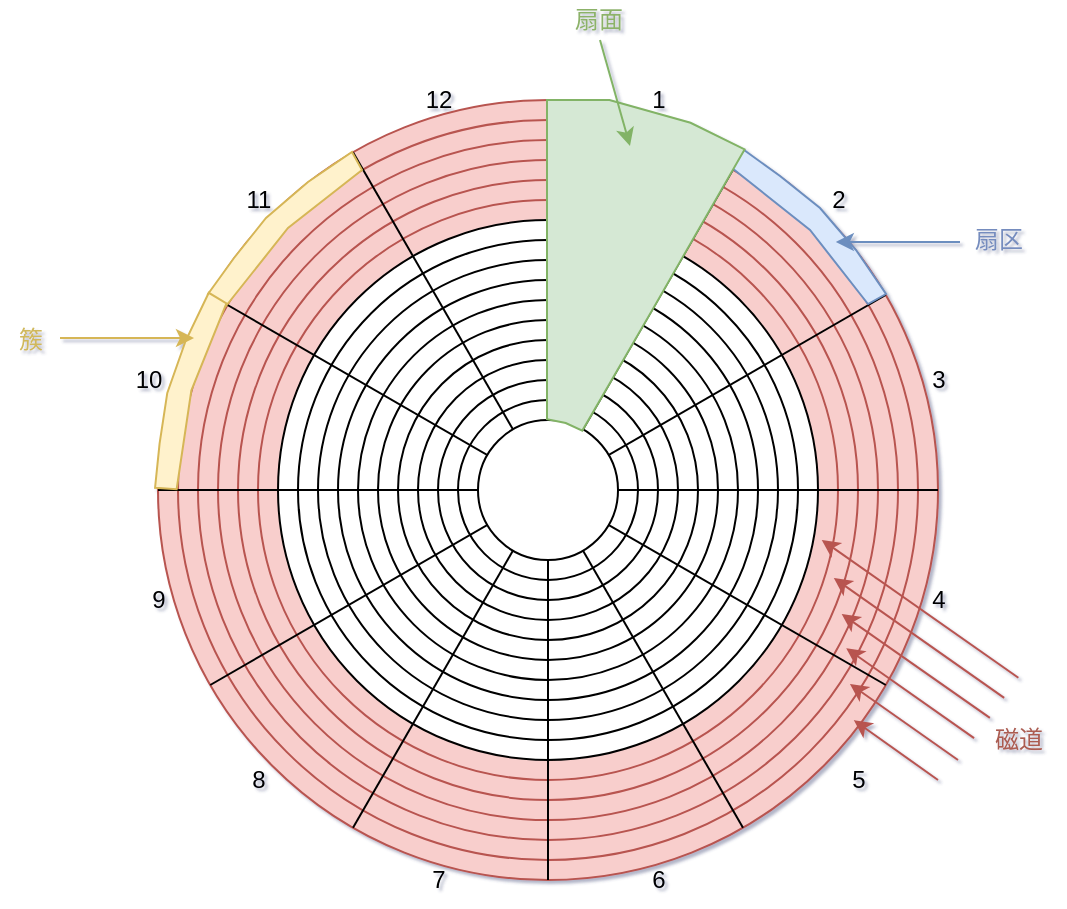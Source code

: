 <mxfile version="14.1.5" type="device"><diagram id="cWdH-CPlF4tabiU3wXKO" name="第 1 页"><mxGraphModel dx="734" dy="559" grid="1" gridSize="10" guides="1" tooltips="1" connect="1" arrows="1" fold="1" page="1" pageScale="1" pageWidth="827" pageHeight="1169" math="0" shadow="1"><root><mxCell id="0"/><mxCell id="1" parent="0"/><mxCell id="wjE3nMWLiRZOUnfZJ5Qt-18" value="" style="ellipse;whiteSpace=wrap;html=1;aspect=fixed;fillColor=#f8cecc;strokeColor=#b85450;" vertex="1" parent="1"><mxGeometry x="219" y="390" width="390" height="390" as="geometry"/></mxCell><mxCell id="wjE3nMWLiRZOUnfZJ5Qt-17" value="" style="ellipse;whiteSpace=wrap;html=1;aspect=fixed;fillColor=#f8cecc;strokeColor=#b85450;" vertex="1" parent="1"><mxGeometry x="229" y="400" width="370" height="370" as="geometry"/></mxCell><mxCell id="wjE3nMWLiRZOUnfZJ5Qt-16" value="" style="ellipse;whiteSpace=wrap;html=1;aspect=fixed;fillColor=#f8cecc;strokeColor=#b85450;" vertex="1" parent="1"><mxGeometry x="239" y="410" width="350" height="350" as="geometry"/></mxCell><mxCell id="wjE3nMWLiRZOUnfZJ5Qt-15" value="" style="ellipse;whiteSpace=wrap;html=1;aspect=fixed;fillColor=#f8cecc;strokeColor=#b85450;" vertex="1" parent="1"><mxGeometry x="249" y="420" width="330" height="330" as="geometry"/></mxCell><mxCell id="wjE3nMWLiRZOUnfZJ5Qt-14" value="" style="ellipse;whiteSpace=wrap;html=1;aspect=fixed;fillColor=#f8cecc;strokeColor=#b85450;" vertex="1" parent="1"><mxGeometry x="259" y="430" width="310" height="310" as="geometry"/></mxCell><mxCell id="wjE3nMWLiRZOUnfZJ5Qt-13" value="" style="ellipse;whiteSpace=wrap;html=1;aspect=fixed;fillColor=#f8cecc;strokeColor=#b85450;" vertex="1" parent="1"><mxGeometry x="269" y="440" width="290" height="290" as="geometry"/></mxCell><mxCell id="wjE3nMWLiRZOUnfZJ5Qt-12" value="" style="ellipse;whiteSpace=wrap;html=1;aspect=fixed;" vertex="1" parent="1"><mxGeometry x="279" y="450" width="270" height="270" as="geometry"/></mxCell><mxCell id="wjE3nMWLiRZOUnfZJ5Qt-11" value="" style="ellipse;whiteSpace=wrap;html=1;aspect=fixed;" vertex="1" parent="1"><mxGeometry x="289" y="460" width="250" height="250" as="geometry"/></mxCell><mxCell id="wjE3nMWLiRZOUnfZJ5Qt-10" value="" style="ellipse;whiteSpace=wrap;html=1;aspect=fixed;" vertex="1" parent="1"><mxGeometry x="299" y="470" width="230" height="230" as="geometry"/></mxCell><mxCell id="wjE3nMWLiRZOUnfZJ5Qt-9" value="" style="ellipse;whiteSpace=wrap;html=1;aspect=fixed;" vertex="1" parent="1"><mxGeometry x="309" y="480" width="210" height="210" as="geometry"/></mxCell><mxCell id="wjE3nMWLiRZOUnfZJ5Qt-8" value="" style="ellipse;whiteSpace=wrap;html=1;aspect=fixed;" vertex="1" parent="1"><mxGeometry x="319" y="490" width="190" height="190" as="geometry"/></mxCell><mxCell id="wjE3nMWLiRZOUnfZJ5Qt-7" value="" style="ellipse;whiteSpace=wrap;html=1;aspect=fixed;" vertex="1" parent="1"><mxGeometry x="329" y="500" width="170" height="170" as="geometry"/></mxCell><mxCell id="wjE3nMWLiRZOUnfZJ5Qt-6" value="" style="ellipse;whiteSpace=wrap;html=1;aspect=fixed;" vertex="1" parent="1"><mxGeometry x="339" y="510" width="150" height="150" as="geometry"/></mxCell><mxCell id="wjE3nMWLiRZOUnfZJ5Qt-5" value="" style="ellipse;whiteSpace=wrap;html=1;aspect=fixed;" vertex="1" parent="1"><mxGeometry x="349" y="520" width="130" height="130" as="geometry"/></mxCell><mxCell id="wjE3nMWLiRZOUnfZJ5Qt-4" value="" style="ellipse;whiteSpace=wrap;html=1;aspect=fixed;" vertex="1" parent="1"><mxGeometry x="359" y="530" width="110" height="110" as="geometry"/></mxCell><mxCell id="wjE3nMWLiRZOUnfZJ5Qt-3" value="" style="ellipse;whiteSpace=wrap;html=1;aspect=fixed;" vertex="1" parent="1"><mxGeometry x="369" y="540" width="90" height="90" as="geometry"/></mxCell><mxCell id="wjE3nMWLiRZOUnfZJ5Qt-19" value="" style="endArrow=none;html=1;entryX=0.5;entryY=0;entryDx=0;entryDy=0;exitX=0.5;exitY=1;exitDx=0;exitDy=0;" edge="1" parent="1" source="wjE3nMWLiRZOUnfZJ5Qt-18" target="wjE3nMWLiRZOUnfZJ5Qt-18"><mxGeometry width="50" height="50" relative="1" as="geometry"><mxPoint x="389" y="610" as="sourcePoint"/><mxPoint x="439" y="560" as="targetPoint"/></mxGeometry></mxCell><mxCell id="wjE3nMWLiRZOUnfZJ5Qt-20" value="" style="endArrow=none;html=1;entryX=0;entryY=0.5;entryDx=0;entryDy=0;exitX=1;exitY=0.5;exitDx=0;exitDy=0;" edge="1" parent="1" source="wjE3nMWLiRZOUnfZJ5Qt-18" target="wjE3nMWLiRZOUnfZJ5Qt-18"><mxGeometry width="50" height="50" relative="1" as="geometry"><mxPoint x="730" y="800" as="sourcePoint"/><mxPoint x="730" y="410" as="targetPoint"/></mxGeometry></mxCell><mxCell id="wjE3nMWLiRZOUnfZJ5Qt-28" value="" style="endArrow=none;html=1;entryX=0.5;entryY=0;entryDx=0;entryDy=0;exitX=0.5;exitY=1;exitDx=0;exitDy=0;" edge="1" parent="1"><mxGeometry width="50" height="50" relative="1" as="geometry"><mxPoint x="401.5" y="606.651" as="sourcePoint"/><mxPoint x="426.5" y="563.349" as="targetPoint"/></mxGeometry></mxCell><mxCell id="wjE3nMWLiRZOUnfZJ5Qt-29" value="" style="endArrow=none;html=1;entryX=0;entryY=0.5;entryDx=0;entryDy=0;exitX=1;exitY=0.5;exitDx=0;exitDy=0;" edge="1" parent="1"><mxGeometry width="50" height="50" relative="1" as="geometry"><mxPoint x="435.651" y="597.5" as="sourcePoint"/><mxPoint x="392.349" y="572.5" as="targetPoint"/></mxGeometry></mxCell><mxCell id="wjE3nMWLiRZOUnfZJ5Qt-31" value="" style="endArrow=none;html=1;entryX=0.5;entryY=0;entryDx=0;entryDy=0;exitX=0.5;exitY=1;exitDx=0;exitDy=0;" edge="1" parent="1"><mxGeometry width="50" height="50" relative="1" as="geometry"><mxPoint x="392.349" y="597.5" as="sourcePoint"/><mxPoint x="435.651" y="572.5" as="targetPoint"/></mxGeometry></mxCell><mxCell id="wjE3nMWLiRZOUnfZJ5Qt-32" value="" style="endArrow=none;html=1;entryX=0;entryY=0.5;entryDx=0;entryDy=0;exitX=1;exitY=0.5;exitDx=0;exitDy=0;" edge="1" parent="1"><mxGeometry width="50" height="50" relative="1" as="geometry"><mxPoint x="426.5" y="606.651" as="sourcePoint"/><mxPoint x="401.5" y="563.349" as="targetPoint"/></mxGeometry></mxCell><mxCell id="wjE3nMWLiRZOUnfZJ5Qt-35" value="" style="endArrow=none;html=1;entryX=1;entryY=0.5;entryDx=0;entryDy=0;exitX=0;exitY=0.5;exitDx=0;exitDy=0;" edge="1" parent="1"><mxGeometry width="50" height="50" relative="1" as="geometry"><mxPoint x="245.125" y="487.5" as="sourcePoint"/><mxPoint x="582.875" y="682.5" as="targetPoint"/></mxGeometry></mxCell><mxCell id="wjE3nMWLiRZOUnfZJ5Qt-36" value="" style="endArrow=none;html=1;exitX=0.5;exitY=1;exitDx=0;exitDy=0;entryX=0.5;entryY=0;entryDx=0;entryDy=0;" edge="1" parent="1"><mxGeometry width="50" height="50" relative="1" as="geometry"><mxPoint x="316.5" y="753.875" as="sourcePoint"/><mxPoint x="511.5" y="416.125" as="targetPoint"/></mxGeometry></mxCell><mxCell id="wjE3nMWLiRZOUnfZJ5Qt-39" value="" style="endArrow=none;html=1;entryX=1;entryY=0.5;entryDx=0;entryDy=0;exitX=0;exitY=0.5;exitDx=0;exitDy=0;shadow=0;" edge="1" parent="1"><mxGeometry width="50" height="50" relative="1" as="geometry"><mxPoint x="316.5" y="416.125" as="sourcePoint"/><mxPoint x="511.5" y="753.875" as="targetPoint"/></mxGeometry></mxCell><mxCell id="wjE3nMWLiRZOUnfZJ5Qt-40" value="" style="endArrow=none;html=1;exitX=0.5;exitY=1;exitDx=0;exitDy=0;entryX=0.5;entryY=0;entryDx=0;entryDy=0;shadow=0;" edge="1" parent="1"><mxGeometry width="50" height="50" relative="1" as="geometry"><mxPoint x="245.125" y="682.5" as="sourcePoint"/><mxPoint x="582.875" y="487.5" as="targetPoint"/></mxGeometry></mxCell><mxCell id="wjE3nMWLiRZOUnfZJ5Qt-1" value="" style="ellipse;whiteSpace=wrap;html=1;aspect=fixed;" vertex="1" parent="1"><mxGeometry x="379" y="550" width="70" height="70" as="geometry"/></mxCell><mxCell id="wjE3nMWLiRZOUnfZJ5Qt-41" value="1" style="text;html=1;align=center;verticalAlign=middle;resizable=0;points=[];autosize=1;" vertex="1" parent="1"><mxGeometry x="459" y="380" width="20" height="20" as="geometry"/></mxCell><mxCell id="wjE3nMWLiRZOUnfZJ5Qt-42" value="2" style="text;html=1;align=center;verticalAlign=middle;resizable=0;points=[];autosize=1;" vertex="1" parent="1"><mxGeometry x="549" y="430" width="20" height="20" as="geometry"/></mxCell><mxCell id="wjE3nMWLiRZOUnfZJ5Qt-43" value="3" style="text;html=1;align=center;verticalAlign=middle;resizable=0;points=[];autosize=1;" vertex="1" parent="1"><mxGeometry x="599" y="520" width="20" height="20" as="geometry"/></mxCell><mxCell id="wjE3nMWLiRZOUnfZJ5Qt-44" value="4" style="text;html=1;align=center;verticalAlign=middle;resizable=0;points=[];autosize=1;" vertex="1" parent="1"><mxGeometry x="599" y="630" width="20" height="20" as="geometry"/></mxCell><mxCell id="wjE3nMWLiRZOUnfZJ5Qt-46" value="5" style="text;html=1;align=center;verticalAlign=middle;resizable=0;points=[];autosize=1;" vertex="1" parent="1"><mxGeometry x="559" y="720" width="20" height="20" as="geometry"/></mxCell><mxCell id="wjE3nMWLiRZOUnfZJ5Qt-47" value="6" style="text;html=1;align=center;verticalAlign=middle;resizable=0;points=[];autosize=1;" vertex="1" parent="1"><mxGeometry x="459" y="770" width="20" height="20" as="geometry"/></mxCell><mxCell id="wjE3nMWLiRZOUnfZJ5Qt-48" value="7" style="text;html=1;align=center;verticalAlign=middle;resizable=0;points=[];autosize=1;" vertex="1" parent="1"><mxGeometry x="349" y="770" width="20" height="20" as="geometry"/></mxCell><mxCell id="wjE3nMWLiRZOUnfZJ5Qt-50" value="8" style="text;html=1;align=center;verticalAlign=middle;resizable=0;points=[];autosize=1;" vertex="1" parent="1"><mxGeometry x="259" y="720" width="20" height="20" as="geometry"/></mxCell><mxCell id="wjE3nMWLiRZOUnfZJ5Qt-51" value="9" style="text;html=1;align=center;verticalAlign=middle;resizable=0;points=[];autosize=1;" vertex="1" parent="1"><mxGeometry x="209" y="630" width="20" height="20" as="geometry"/></mxCell><mxCell id="wjE3nMWLiRZOUnfZJ5Qt-52" value="10" style="text;html=1;align=center;verticalAlign=middle;resizable=0;points=[];autosize=1;" vertex="1" parent="1"><mxGeometry x="199" y="520" width="30" height="20" as="geometry"/></mxCell><mxCell id="wjE3nMWLiRZOUnfZJ5Qt-53" value="11" style="text;html=1;align=center;verticalAlign=middle;resizable=0;points=[];autosize=1;" vertex="1" parent="1"><mxGeometry x="254" y="430" width="30" height="20" as="geometry"/></mxCell><mxCell id="wjE3nMWLiRZOUnfZJ5Qt-54" value="12" style="text;html=1;align=center;verticalAlign=middle;resizable=0;points=[];autosize=1;" vertex="1" parent="1"><mxGeometry x="344" y="380" width="30" height="20" as="geometry"/></mxCell><mxCell id="wjE3nMWLiRZOUnfZJ5Qt-56" value="扇区" style="text;html=1;align=center;verticalAlign=middle;resizable=0;points=[];autosize=1;fontColor=#758cbe;" vertex="1" parent="1"><mxGeometry x="619" y="450" width="40" height="20" as="geometry"/></mxCell><mxCell id="wjE3nMWLiRZOUnfZJ5Qt-57" value="" style="endArrow=classic;html=1;shadow=0;entryX=0.892;entryY=0.795;entryDx=0;entryDy=0;entryPerimeter=0;fillColor=#f8cecc;strokeColor=#b85450;" edge="1" parent="1" target="wjE3nMWLiRZOUnfZJ5Qt-18"><mxGeometry width="50" height="50" relative="1" as="geometry"><mxPoint x="609" y="730" as="sourcePoint"/><mxPoint x="659" y="680" as="targetPoint"/></mxGeometry></mxCell><mxCell id="wjE3nMWLiRZOUnfZJ5Qt-58" value="" style="endArrow=classic;html=1;shadow=0;entryX=0.908;entryY=0.762;entryDx=0;entryDy=0;entryPerimeter=0;fillColor=#f8cecc;strokeColor=#b85450;" edge="1" parent="1" target="wjE3nMWLiRZOUnfZJ5Qt-17"><mxGeometry width="50" height="50" relative="1" as="geometry"><mxPoint x="619" y="720" as="sourcePoint"/><mxPoint x="576.88" y="690.05" as="targetPoint"/></mxGeometry></mxCell><mxCell id="wjE3nMWLiRZOUnfZJ5Qt-59" value="" style="endArrow=classic;html=1;shadow=0;entryX=0.926;entryY=0.726;entryDx=0;entryDy=0;entryPerimeter=0;fillColor=#f8cecc;strokeColor=#b85450;" edge="1" parent="1" target="wjE3nMWLiRZOUnfZJ5Qt-16"><mxGeometry width="50" height="50" relative="1" as="geometry"><mxPoint x="627.04" y="709.06" as="sourcePoint"/><mxPoint x="573" y="671" as="targetPoint"/></mxGeometry></mxCell><mxCell id="wjE3nMWLiRZOUnfZJ5Qt-60" value="" style="endArrow=classic;html=1;shadow=0;entryX=0.945;entryY=0.688;entryDx=0;entryDy=0;entryPerimeter=0;fillColor=#f8cecc;strokeColor=#b85450;" edge="1" parent="1" target="wjE3nMWLiRZOUnfZJ5Qt-15"><mxGeometry width="50" height="50" relative="1" as="geometry"><mxPoint x="634.94" y="698.96" as="sourcePoint"/><mxPoint x="571" y="654" as="targetPoint"/></mxGeometry></mxCell><mxCell id="wjE3nMWLiRZOUnfZJ5Qt-61" value="" style="endArrow=classic;html=1;shadow=0;entryX=0.961;entryY=0.642;entryDx=0;entryDy=0;entryPerimeter=0;fillColor=#f8cecc;strokeColor=#b85450;" edge="1" parent="1" target="wjE3nMWLiRZOUnfZJ5Qt-14"><mxGeometry width="50" height="50" relative="1" as="geometry"><mxPoint x="642.09" y="688.92" as="sourcePoint"/><mxPoint x="568" y="637" as="targetPoint"/></mxGeometry></mxCell><mxCell id="wjE3nMWLiRZOUnfZJ5Qt-62" value="" style="endArrow=classic;html=1;shadow=0;entryX=0.972;entryY=0.586;entryDx=0;entryDy=0;entryPerimeter=0;fillColor=#f8cecc;strokeColor=#b85450;" edge="1" parent="1" target="wjE3nMWLiRZOUnfZJ5Qt-13"><mxGeometry width="50" height="50" relative="1" as="geometry"><mxPoint x="649.18" y="678.9" as="sourcePoint"/><mxPoint x="564.0" y="619.0" as="targetPoint"/></mxGeometry></mxCell><mxCell id="wjE3nMWLiRZOUnfZJ5Qt-66" value="" style="verticalLabelPosition=bottom;verticalAlign=top;html=1;shape=mxgraph.basic.polygon;polyCoords=[[0.23,0.05],[0.41,0.18],[0.61,0.34],[0.79,0.55],[0.94,0.77],[0.85,0.82],[0.56,0.45],[0.17,0.14]];polyline=0;shadow=0;fillColor=#dae8fc;strokeColor=#6c8ebf;" vertex="1" parent="1"><mxGeometry x="489" y="410" width="100" height="100" as="geometry"/></mxCell><mxCell id="wjE3nMWLiRZOUnfZJ5Qt-55" value="" style="endArrow=classic;html=1;shadow=0;entryX=0.869;entryY=0.182;entryDx=0;entryDy=0;entryPerimeter=0;fillColor=#dae8fc;strokeColor=#6c8ebf;" edge="1" parent="1" target="wjE3nMWLiRZOUnfZJ5Qt-18"><mxGeometry width="50" height="50" relative="1" as="geometry"><mxPoint x="620" y="461" as="sourcePoint"/><mxPoint x="700" y="460" as="targetPoint"/></mxGeometry></mxCell><mxCell id="wjE3nMWLiRZOUnfZJ5Qt-68" value="磁道" style="text;html=1;align=center;verticalAlign=middle;resizable=0;points=[];autosize=1;fontColor=#ab5c51;" vertex="1" parent="1"><mxGeometry x="629" y="700" width="40" height="20" as="geometry"/></mxCell><mxCell id="wjE3nMWLiRZOUnfZJ5Qt-69" value="" style="verticalLabelPosition=bottom;verticalAlign=top;html=1;shape=mxgraph.basic.polygon;polyCoords=[[0.3,0],[0.69,0.06],[0.95,0.13],[0.53,0.53],[0.17,0.87],[0.09,0.85],[0,0.84],[0,0]];polyline=0;shadow=0;sketch=0;fillColor=#d5e8d4;strokeColor=#82b366;" vertex="1" parent="1"><mxGeometry x="413.5" y="390" width="104" height="190" as="geometry"/></mxCell><mxCell id="wjE3nMWLiRZOUnfZJ5Qt-70" value="" style="endArrow=classic;html=1;shadow=0;fontColor=#ab5c51;entryX=0.399;entryY=0.121;entryDx=0;entryDy=0;entryPerimeter=0;fillColor=#d5e8d4;strokeColor=#82b366;" edge="1" parent="1" target="wjE3nMWLiRZOUnfZJ5Qt-69"><mxGeometry width="50" height="50" relative="1" as="geometry"><mxPoint x="440" y="360" as="sourcePoint"/><mxPoint x="449" y="330" as="targetPoint"/></mxGeometry></mxCell><mxCell id="wjE3nMWLiRZOUnfZJ5Qt-71" value="扇面" style="text;html=1;align=center;verticalAlign=middle;resizable=0;points=[];autosize=1;fontColor=#8cb269;" vertex="1" parent="1"><mxGeometry x="419" y="340" width="40" height="20" as="geometry"/></mxCell><mxCell id="wjE3nMWLiRZOUnfZJ5Qt-72" value="" style="verticalLabelPosition=bottom;verticalAlign=top;html=1;shape=mxgraph.basic.polygon;polyCoords=[[0.23,0.05],[0.41,0.18],[0.61,0.34],[0.79,0.55],[0.94,0.77],[0.85,0.82],[0.56,0.45],[0.17,0.14]];polyline=0;shadow=0;fillColor=#fff2cc;strokeColor=#d6b656;rotation=-90;" vertex="1" parent="1"><mxGeometry x="239" y="410" width="100" height="100" as="geometry"/></mxCell><mxCell id="wjE3nMWLiRZOUnfZJ5Qt-74" value="" style="verticalLabelPosition=bottom;verticalAlign=top;html=1;shape=mxgraph.basic.polygon;polyCoords=[[0.23,0.05],[0.41,0.18],[0.61,0.34],[0.79,0.55],[0.94,0.77],[0.85,0.82],[0.56,0.45],[0.17,0.14]];polyline=0;shadow=0;fillColor=#fff2cc;strokeColor=#d6b656;rotation=-120;" vertex="1" parent="1"><mxGeometry x="193" y="488" width="100" height="100" as="geometry"/></mxCell><mxCell id="wjE3nMWLiRZOUnfZJ5Qt-75" value="" style="endArrow=classic;html=1;shadow=0;fontColor=#8cb269;entryX=0.781;entryY=0.593;entryDx=0;entryDy=0;entryPerimeter=0;fillColor=#fff2cc;strokeColor=#d6b656;" edge="1" parent="1" target="wjE3nMWLiRZOUnfZJ5Qt-74"><mxGeometry width="50" height="50" relative="1" as="geometry"><mxPoint x="170" y="509" as="sourcePoint"/><mxPoint x="193" y="440" as="targetPoint"/></mxGeometry></mxCell><mxCell id="wjE3nMWLiRZOUnfZJ5Qt-76" value="簇" style="text;html=1;align=center;verticalAlign=middle;resizable=0;points=[];autosize=1;fontColor=#d0b85c;" vertex="1" parent="1"><mxGeometry x="140" y="500" width="30" height="20" as="geometry"/></mxCell></root></mxGraphModel></diagram></mxfile>